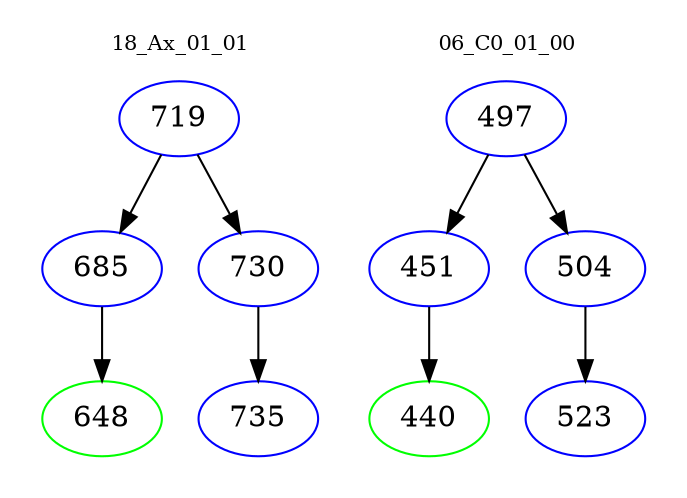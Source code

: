 digraph{
subgraph cluster_0 {
color = white
label = "18_Ax_01_01";
fontsize=10;
T0_719 [label="719", color="blue"]
T0_719 -> T0_685 [color="black"]
T0_685 [label="685", color="blue"]
T0_685 -> T0_648 [color="black"]
T0_648 [label="648", color="green"]
T0_719 -> T0_730 [color="black"]
T0_730 [label="730", color="blue"]
T0_730 -> T0_735 [color="black"]
T0_735 [label="735", color="blue"]
}
subgraph cluster_1 {
color = white
label = "06_C0_01_00";
fontsize=10;
T1_497 [label="497", color="blue"]
T1_497 -> T1_451 [color="black"]
T1_451 [label="451", color="blue"]
T1_451 -> T1_440 [color="black"]
T1_440 [label="440", color="green"]
T1_497 -> T1_504 [color="black"]
T1_504 [label="504", color="blue"]
T1_504 -> T1_523 [color="black"]
T1_523 [label="523", color="blue"]
}
}
